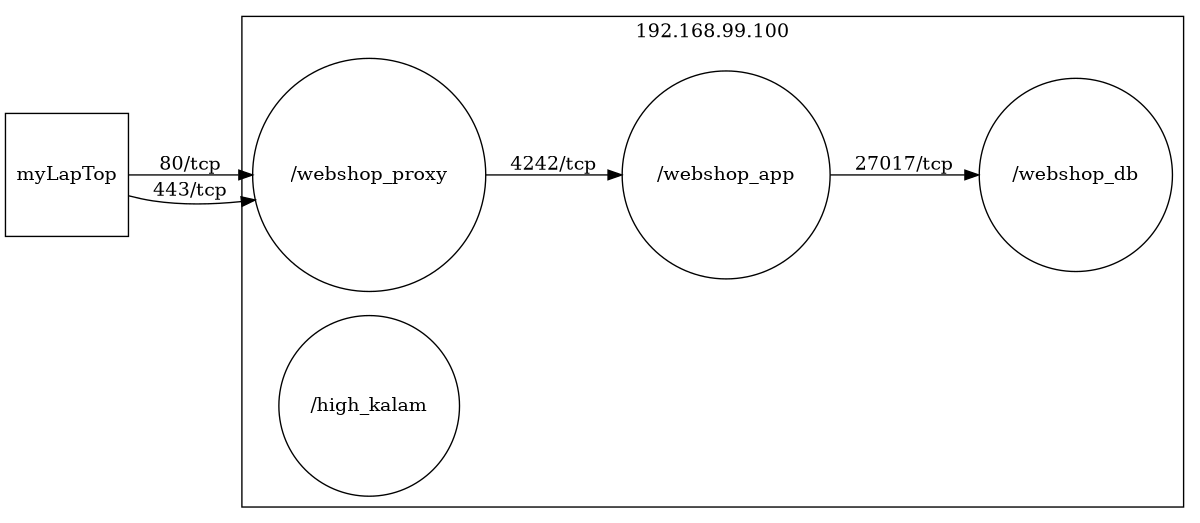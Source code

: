 digraph dockerView {
	rankdir=LR;
	size="8,5";
	node [shape = circle];

	subgraph clusterA {
		label="192.168.99.100";
		"/webshop_app" -> "/webshop_db"    [ label="27017/tcp" ];
		"/webshop_proxy" -> "/webshop_app" [ label="4242/tcp" ];
		"/high_kalam";
	}

	"myLapTop" [ shape = square ];
	"myLapTop" -> "/webshop_proxy" [ label =  "80/tcp" ];
	"myLapTop" -> "/webshop_proxy" [ label = "443/tcp" ];

}
